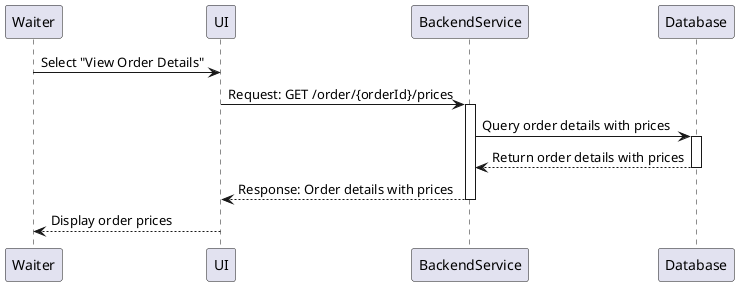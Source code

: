 @startuml
participant Waiter as waiter
participant UI as ui
participant BackendService as backend
participant Database as db

waiter -> ui : Select "View Order Details"
ui -> backend : Request: GET /order/{orderId}/prices
activate backend
backend -> db : Query order details with prices
activate db
db --> backend : Return order details with prices
deactivate db
backend --> ui : Response: Order details with prices
deactivate backend
ui --> waiter : Display order prices
@enduml